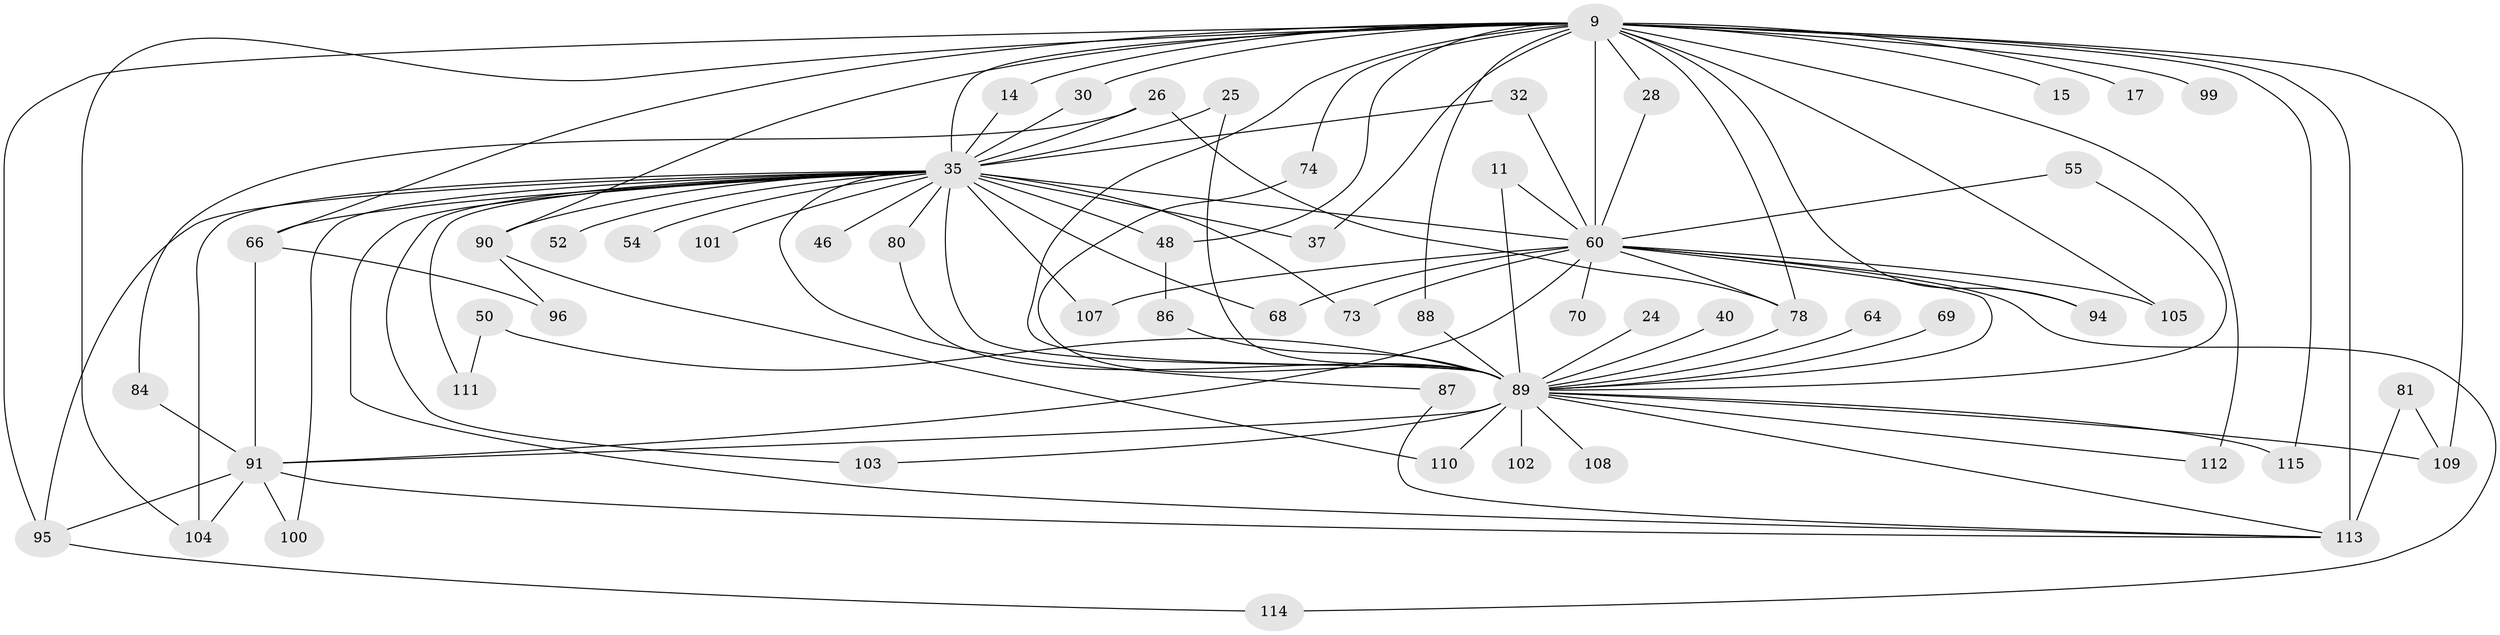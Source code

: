 // original degree distribution, {20: 0.02608695652173913, 32: 0.008695652173913044, 22: 0.008695652173913044, 17: 0.008695652173913044, 23: 0.008695652173913044, 29: 0.017391304347826087, 16: 0.008695652173913044, 2: 0.5739130434782609, 4: 0.06086956521739131, 3: 0.2, 7: 0.017391304347826087, 9: 0.008695652173913044, 5: 0.05217391304347826}
// Generated by graph-tools (version 1.1) at 2025/46/03/09/25 04:46:05]
// undirected, 57 vertices, 103 edges
graph export_dot {
graph [start="1"]
  node [color=gray90,style=filled];
  9 [super="+7"];
  11;
  14;
  15;
  17;
  24;
  25;
  26;
  28 [super="+23"];
  30;
  32;
  35 [super="+16+4+10"];
  37;
  40;
  46;
  48 [super="+33+31"];
  50;
  52;
  54;
  55;
  60 [super="+19+45+8"];
  64;
  66 [super="+18"];
  68;
  69;
  70;
  73;
  74;
  78 [super="+67+53+63"];
  80 [super="+62"];
  81;
  84;
  86;
  87;
  88 [super="+12+58"];
  89 [super="+76+85+6"];
  90 [super="+44"];
  91 [super="+77+82"];
  94;
  95 [super="+72"];
  96;
  99;
  100;
  101;
  102;
  103;
  104 [super="+29+27+83+71+98+13"];
  105;
  107 [super="+22+65+57"];
  108;
  109 [super="+51+36"];
  110;
  111;
  112 [super="+93"];
  113 [super="+20+92+43+106"];
  114;
  115;
  9 -- 14;
  9 -- 15 [weight=2];
  9 -- 17 [weight=2];
  9 -- 28 [weight=2];
  9 -- 37;
  9 -- 94;
  9 -- 99 [weight=2];
  9 -- 104 [weight=4];
  9 -- 74;
  9 -- 30;
  9 -- 105;
  9 -- 48 [weight=2];
  9 -- 112 [weight=2];
  9 -- 113 [weight=6];
  9 -- 115;
  9 -- 66;
  9 -- 88;
  9 -- 90;
  9 -- 95;
  9 -- 60 [weight=6];
  9 -- 109 [weight=3];
  9 -- 78;
  9 -- 35 [weight=9];
  9 -- 89 [weight=4];
  11 -- 60;
  11 -- 89;
  14 -- 35;
  24 -- 89 [weight=2];
  25 -- 35;
  25 -- 89;
  26 -- 84;
  26 -- 78 [weight=2];
  26 -- 35 [weight=2];
  28 -- 60;
  30 -- 35;
  32 -- 60;
  32 -- 35;
  35 -- 60 [weight=10];
  35 -- 103;
  35 -- 66 [weight=2];
  35 -- 68;
  35 -- 80 [weight=2];
  35 -- 87;
  35 -- 89 [weight=9];
  35 -- 101 [weight=2];
  35 -- 107 [weight=5];
  35 -- 46 [weight=2];
  35 -- 48 [weight=3];
  35 -- 113;
  35 -- 52 [weight=2];
  35 -- 54 [weight=2];
  35 -- 104 [weight=6];
  35 -- 73;
  35 -- 90 [weight=2];
  35 -- 95 [weight=2];
  35 -- 100;
  35 -- 37;
  35 -- 111;
  40 -- 89;
  48 -- 86;
  50 -- 111;
  50 -- 89 [weight=2];
  55 -- 60;
  55 -- 89;
  60 -- 70 [weight=2];
  60 -- 114;
  60 -- 68;
  60 -- 73;
  60 -- 89 [weight=8];
  60 -- 91 [weight=2];
  60 -- 94;
  60 -- 105;
  60 -- 107;
  60 -- 78;
  64 -- 89 [weight=2];
  66 -- 96;
  66 -- 91;
  69 -- 89 [weight=2];
  74 -- 89;
  78 -- 89;
  80 -- 89;
  81 -- 113;
  81 -- 109;
  84 -- 91;
  86 -- 89;
  87 -- 113;
  88 -- 89 [weight=3];
  89 -- 91 [weight=3];
  89 -- 102;
  89 -- 103;
  89 -- 108 [weight=2];
  89 -- 109;
  89 -- 110;
  89 -- 112;
  89 -- 113;
  89 -- 115;
  90 -- 96;
  90 -- 110;
  91 -- 95;
  91 -- 100;
  91 -- 113;
  91 -- 104;
  95 -- 114;
}
